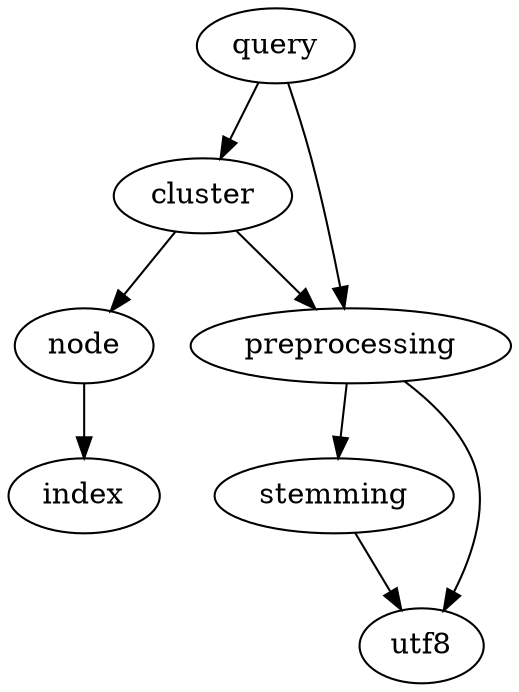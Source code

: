 digraph g {
        cluster -> "node";
        cluster -> preprocessing;
        "node" -> index;
        preprocessing -> stemming;
        preprocessing -> utf8;
        query -> cluster;
        query -> preprocessing;
        stemming -> utf8;
}
